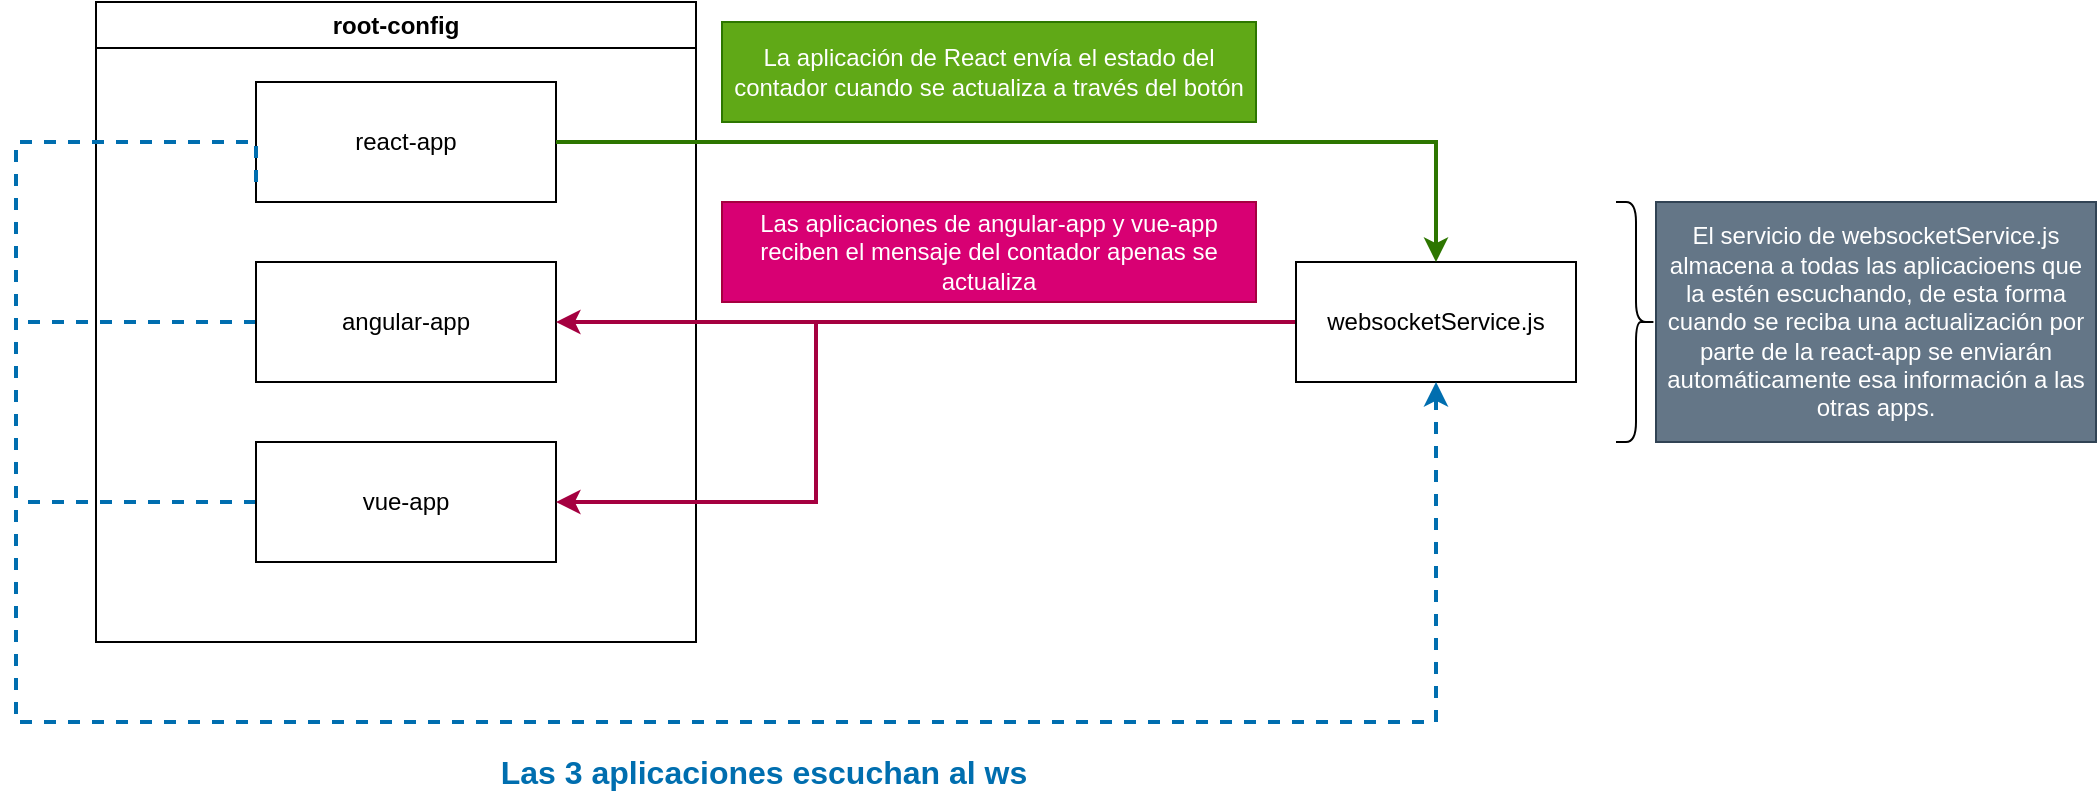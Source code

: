 <mxfile version="23.1.5" type="device">
  <diagram name="Página-1" id="NR-jUbXNxlFBubLmtzdW">
    <mxGraphModel dx="1434" dy="844" grid="1" gridSize="10" guides="1" tooltips="1" connect="1" arrows="1" fold="1" page="1" pageScale="1" pageWidth="827" pageHeight="1169" math="0" shadow="0">
      <root>
        <mxCell id="0" />
        <mxCell id="1" parent="0" />
        <mxCell id="XmWbMJ4j4ffJ6iV1jKb3-18" value="" style="group" vertex="1" connectable="0" parent="1">
          <mxGeometry x="40" y="80" width="1040" height="400" as="geometry" />
        </mxCell>
        <mxCell id="XmWbMJ4j4ffJ6iV1jKb3-1" value="root-config" style="swimlane;whiteSpace=wrap;html=1;" vertex="1" parent="XmWbMJ4j4ffJ6iV1jKb3-18">
          <mxGeometry x="40" width="300" height="320" as="geometry" />
        </mxCell>
        <mxCell id="XmWbMJ4j4ffJ6iV1jKb3-2" value="react-app" style="rounded=0;whiteSpace=wrap;html=1;" vertex="1" parent="XmWbMJ4j4ffJ6iV1jKb3-1">
          <mxGeometry x="80" y="40" width="150" height="60" as="geometry" />
        </mxCell>
        <mxCell id="XmWbMJ4j4ffJ6iV1jKb3-11" style="edgeStyle=orthogonalEdgeStyle;rounded=0;orthogonalLoop=1;jettySize=auto;html=1;exitX=0;exitY=0.5;exitDx=0;exitDy=0;endArrow=none;endFill=0;dashed=1;fillColor=#1ba1e2;strokeColor=#006EAF;strokeWidth=2;" edge="1" parent="XmWbMJ4j4ffJ6iV1jKb3-1" source="XmWbMJ4j4ffJ6iV1jKb3-3">
          <mxGeometry relative="1" as="geometry">
            <mxPoint x="-40" y="160" as="targetPoint" />
          </mxGeometry>
        </mxCell>
        <mxCell id="XmWbMJ4j4ffJ6iV1jKb3-3" value="angular-app" style="rounded=0;whiteSpace=wrap;html=1;" vertex="1" parent="XmWbMJ4j4ffJ6iV1jKb3-1">
          <mxGeometry x="80" y="130" width="150" height="60" as="geometry" />
        </mxCell>
        <mxCell id="XmWbMJ4j4ffJ6iV1jKb3-12" style="edgeStyle=orthogonalEdgeStyle;rounded=0;orthogonalLoop=1;jettySize=auto;html=1;exitX=0;exitY=0.5;exitDx=0;exitDy=0;endArrow=none;endFill=0;dashed=1;fillColor=#1ba1e2;strokeColor=#006EAF;strokeWidth=2;" edge="1" parent="XmWbMJ4j4ffJ6iV1jKb3-1" source="XmWbMJ4j4ffJ6iV1jKb3-4">
          <mxGeometry relative="1" as="geometry">
            <mxPoint x="-40" y="250" as="targetPoint" />
          </mxGeometry>
        </mxCell>
        <mxCell id="XmWbMJ4j4ffJ6iV1jKb3-4" value="vue-app" style="rounded=0;whiteSpace=wrap;html=1;" vertex="1" parent="XmWbMJ4j4ffJ6iV1jKb3-1">
          <mxGeometry x="80" y="220" width="150" height="60" as="geometry" />
        </mxCell>
        <mxCell id="XmWbMJ4j4ffJ6iV1jKb3-7" style="rounded=0;orthogonalLoop=1;jettySize=auto;html=1;exitX=0;exitY=0.5;exitDx=0;exitDy=0;entryX=1;entryY=0.5;entryDx=0;entryDy=0;fillColor=#d80073;strokeColor=#A50040;strokeWidth=2;" edge="1" parent="XmWbMJ4j4ffJ6iV1jKb3-18" source="XmWbMJ4j4ffJ6iV1jKb3-5" target="XmWbMJ4j4ffJ6iV1jKb3-3">
          <mxGeometry relative="1" as="geometry" />
        </mxCell>
        <mxCell id="XmWbMJ4j4ffJ6iV1jKb3-5" value="websocketService.js" style="rounded=0;whiteSpace=wrap;html=1;" vertex="1" parent="XmWbMJ4j4ffJ6iV1jKb3-18">
          <mxGeometry x="640" y="130" width="140" height="60" as="geometry" />
        </mxCell>
        <mxCell id="XmWbMJ4j4ffJ6iV1jKb3-6" style="edgeStyle=orthogonalEdgeStyle;rounded=0;orthogonalLoop=1;jettySize=auto;html=1;exitX=1;exitY=0.5;exitDx=0;exitDy=0;entryX=0.5;entryY=0;entryDx=0;entryDy=0;fillColor=#60a917;strokeColor=#2D7600;strokeWidth=2;" edge="1" parent="XmWbMJ4j4ffJ6iV1jKb3-18" source="XmWbMJ4j4ffJ6iV1jKb3-2" target="XmWbMJ4j4ffJ6iV1jKb3-5">
          <mxGeometry relative="1" as="geometry" />
        </mxCell>
        <mxCell id="XmWbMJ4j4ffJ6iV1jKb3-8" style="rounded=0;orthogonalLoop=1;jettySize=auto;html=1;entryX=1;entryY=0.5;entryDx=0;entryDy=0;fillColor=#d80073;strokeColor=#A50040;strokeWidth=2;" edge="1" parent="XmWbMJ4j4ffJ6iV1jKb3-18">
          <mxGeometry relative="1" as="geometry">
            <mxPoint x="400" y="160" as="sourcePoint" />
            <mxPoint x="270" y="250" as="targetPoint" />
            <Array as="points">
              <mxPoint x="400" y="250" />
            </Array>
          </mxGeometry>
        </mxCell>
        <mxCell id="XmWbMJ4j4ffJ6iV1jKb3-10" style="edgeStyle=orthogonalEdgeStyle;rounded=0;orthogonalLoop=1;jettySize=auto;html=1;exitX=0;exitY=0.5;exitDx=0;exitDy=0;entryX=0.5;entryY=1;entryDx=0;entryDy=0;dashed=1;fillColor=#1ba1e2;strokeColor=#006EAF;strokeWidth=2;" edge="1" parent="XmWbMJ4j4ffJ6iV1jKb3-18" target="XmWbMJ4j4ffJ6iV1jKb3-5">
          <mxGeometry relative="1" as="geometry">
            <mxPoint x="550" y="220" as="targetPoint" />
            <mxPoint x="120" y="90" as="sourcePoint" />
            <Array as="points">
              <mxPoint x="120" y="70" />
              <mxPoint y="70" />
              <mxPoint y="360" />
              <mxPoint x="710" y="360" />
            </Array>
          </mxGeometry>
        </mxCell>
        <mxCell id="XmWbMJ4j4ffJ6iV1jKb3-13" value="Las 3 aplicaciones escuchan al ws" style="text;html=1;align=center;verticalAlign=middle;whiteSpace=wrap;rounded=0;fontColor=#006eaf;fontSize=16;fontStyle=1" vertex="1" parent="XmWbMJ4j4ffJ6iV1jKb3-18">
          <mxGeometry x="209" y="370" width="330" height="30" as="geometry" />
        </mxCell>
        <mxCell id="XmWbMJ4j4ffJ6iV1jKb3-14" value="La aplicación de React envía el estado del contador cuando se actualiza a través del botón" style="text;html=1;align=center;verticalAlign=middle;whiteSpace=wrap;rounded=0;fillColor=#60a917;fontColor=#ffffff;strokeColor=#2D7600;" vertex="1" parent="XmWbMJ4j4ffJ6iV1jKb3-18">
          <mxGeometry x="353" y="10" width="267" height="50" as="geometry" />
        </mxCell>
        <mxCell id="XmWbMJ4j4ffJ6iV1jKb3-15" value="Las aplicaciones de angular-app y vue-app reciben el mensaje del contador apenas se actualiza" style="text;html=1;align=center;verticalAlign=middle;whiteSpace=wrap;rounded=0;fillColor=#d80073;fontColor=#ffffff;strokeColor=#A50040;" vertex="1" parent="XmWbMJ4j4ffJ6iV1jKb3-18">
          <mxGeometry x="353" y="100" width="267" height="50" as="geometry" />
        </mxCell>
        <mxCell id="XmWbMJ4j4ffJ6iV1jKb3-16" value="" style="shape=curlyBracket;whiteSpace=wrap;html=1;rounded=1;flipH=1;labelPosition=right;verticalLabelPosition=middle;align=left;verticalAlign=middle;" vertex="1" parent="XmWbMJ4j4ffJ6iV1jKb3-18">
          <mxGeometry x="800" y="100" width="20" height="120" as="geometry" />
        </mxCell>
        <mxCell id="XmWbMJ4j4ffJ6iV1jKb3-17" value="El servicio de websocketService.js almacena a todas las aplicacioens que la estén escuchando, de esta forma cuando se reciba una actualización por parte de la react-app se enviarán automáticamente esa información a las otras apps." style="text;html=1;align=center;verticalAlign=middle;whiteSpace=wrap;rounded=0;fillColor=#647687;fontColor=#ffffff;strokeColor=#314354;" vertex="1" parent="XmWbMJ4j4ffJ6iV1jKb3-18">
          <mxGeometry x="820" y="100" width="220" height="120" as="geometry" />
        </mxCell>
      </root>
    </mxGraphModel>
  </diagram>
</mxfile>
